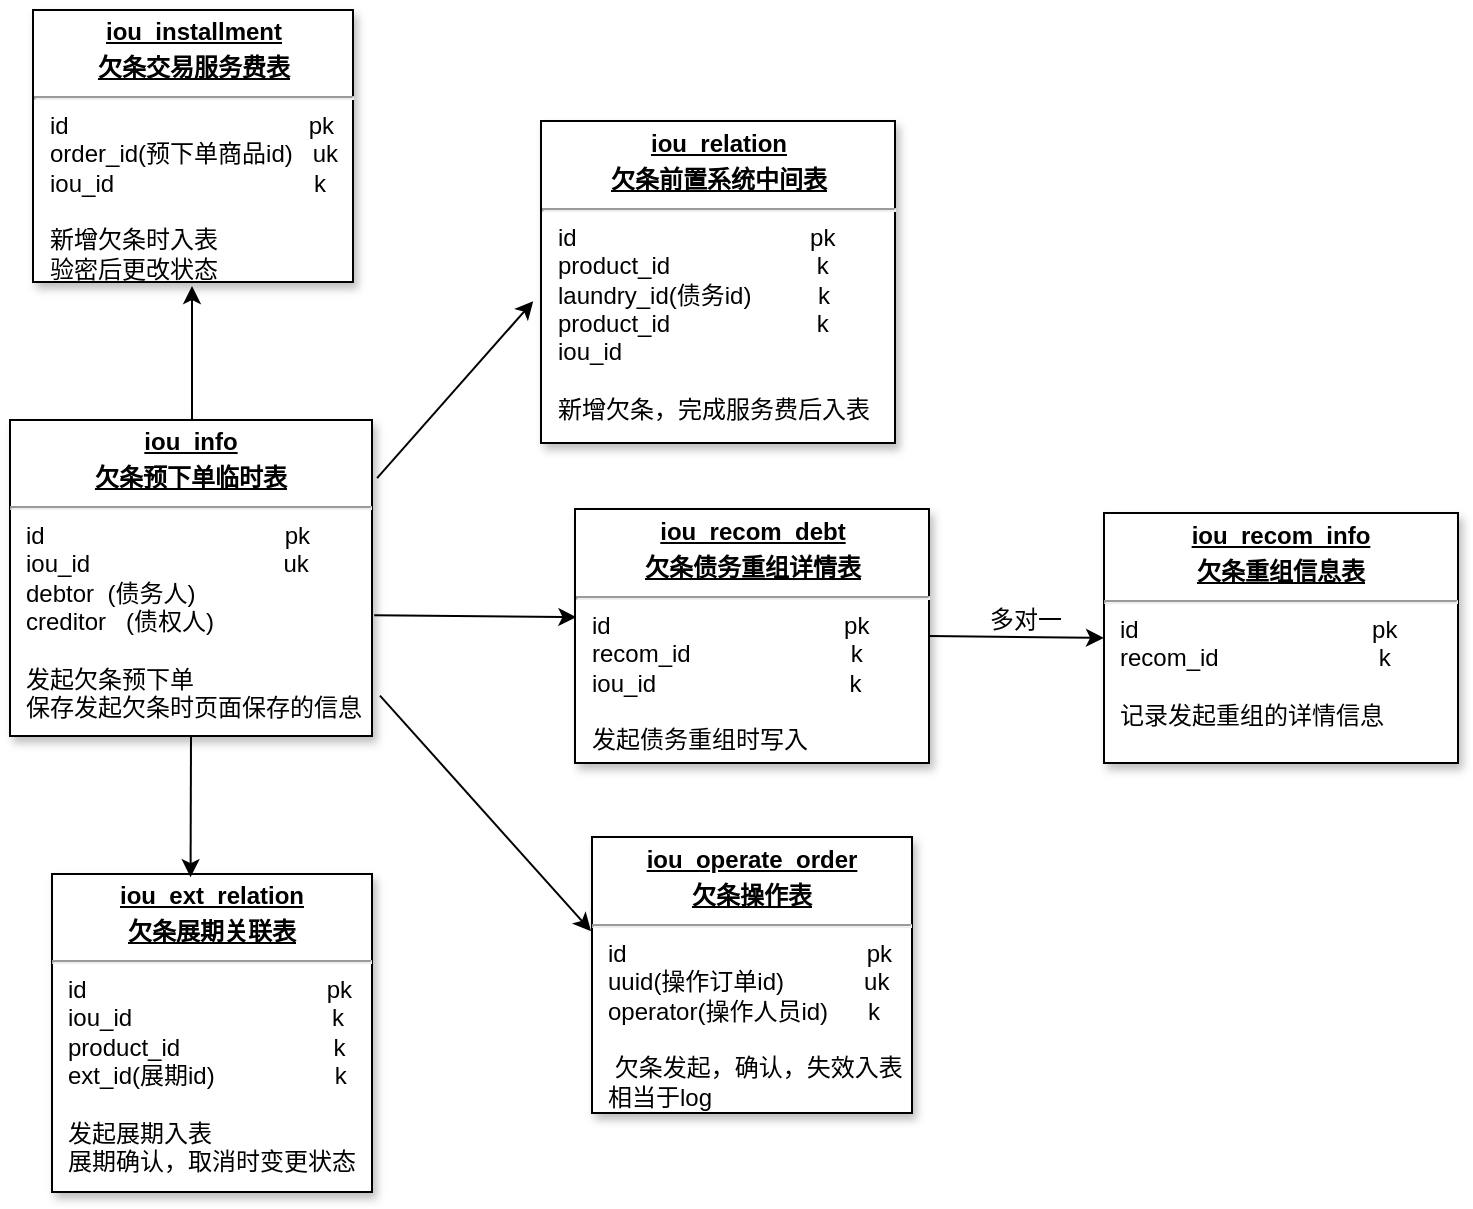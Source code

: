 <mxfile version="12.2.7" type="github" pages="1"><diagram name="数据库" id="efa7a0a1-bf9b-a30e-e6df-94a7791c09e9"><mxGraphModel dx="1077" dy="629" grid="0" gridSize="10" guides="1" tooltips="1" connect="1" arrows="1" fold="1" page="1" pageScale="1" pageWidth="3300" pageHeight="4681" background="#ffffff" math="0" shadow="0"><root><mxCell id="0"/><mxCell id="1" parent="0"/><mxCell id="19" value="&lt;p style=&quot;margin: 0px ; margin-top: 4px ; text-align: center ; text-decoration: underline&quot;&gt;&lt;b&gt;iou_installment&lt;/b&gt;&lt;/p&gt;&lt;p style=&quot;margin: 0px ; margin-top: 4px ; text-align: center ; text-decoration: underline&quot;&gt;&lt;b&gt;欠条交易服务费表&lt;/b&gt;&lt;/p&gt;&lt;hr&gt;&lt;p style=&quot;margin: 0px ; margin-left: 8px&quot;&gt;id&amp;nbsp; &amp;nbsp; &amp;nbsp; &amp;nbsp; &amp;nbsp; &amp;nbsp; &amp;nbsp; &amp;nbsp; &amp;nbsp; &amp;nbsp; &amp;nbsp; &amp;nbsp; &amp;nbsp; &amp;nbsp; &amp;nbsp; &amp;nbsp; &amp;nbsp; &amp;nbsp; pk&lt;/p&gt;&lt;p style=&quot;margin: 0px ; margin-left: 8px&quot;&gt;order_id(预下单商品id)&amp;nbsp; &amp;nbsp;uk&lt;/p&gt;&lt;p style=&quot;margin: 0px ; margin-left: 8px&quot;&gt;iou_id&amp;nbsp; &amp;nbsp; &amp;nbsp; &amp;nbsp; &amp;nbsp; &amp;nbsp; &amp;nbsp; &amp;nbsp; &amp;nbsp; &amp;nbsp; &amp;nbsp; &amp;nbsp; &amp;nbsp; &amp;nbsp; &amp;nbsp; k&lt;/p&gt;&lt;p style=&quot;margin: 0px ; margin-left: 8px&quot;&gt;&lt;br&gt;&lt;/p&gt;&lt;p style=&quot;margin: 0px ; margin-left: 8px&quot;&gt;新增欠条时入表&lt;/p&gt;&lt;p style=&quot;margin: 0px ; margin-left: 8px&quot;&gt;验密后更改状态&lt;/p&gt;" style="verticalAlign=top;align=left;overflow=fill;fontSize=12;fontFamily=Helvetica;html=1;shadow=1;" parent="1" vertex="1"><mxGeometry x="169.5" y="154" width="160" height="136" as="geometry"/></mxCell><mxCell id="DSEDZgBOoO7sZ1dAW7ug-119" value="&lt;p style=&quot;margin: 0px ; margin-top: 4px ; text-align: center ; text-decoration: underline&quot;&gt;&lt;b&gt;iou_ext_relation&lt;/b&gt;&lt;/p&gt;&lt;p style=&quot;margin: 0px ; margin-top: 4px ; text-align: center ; text-decoration: underline&quot;&gt;&lt;b&gt;欠条展期关联表&lt;/b&gt;&lt;/p&gt;&lt;hr&gt;&lt;p style=&quot;margin: 0px ; margin-left: 8px&quot;&gt;id&amp;nbsp; &amp;nbsp; &amp;nbsp; &amp;nbsp; &amp;nbsp; &amp;nbsp; &amp;nbsp; &amp;nbsp; &amp;nbsp; &amp;nbsp; &amp;nbsp; &amp;nbsp; &amp;nbsp; &amp;nbsp; &amp;nbsp; &amp;nbsp; &amp;nbsp; &amp;nbsp; pk&lt;/p&gt;&lt;p style=&quot;margin: 0px ; margin-left: 8px&quot;&gt;iou_id&amp;nbsp; &amp;nbsp; &amp;nbsp; &amp;nbsp; &amp;nbsp; &amp;nbsp; &amp;nbsp; &amp;nbsp; &amp;nbsp; &amp;nbsp; &amp;nbsp; &amp;nbsp; &amp;nbsp; &amp;nbsp; &amp;nbsp; k&lt;/p&gt;&lt;p style=&quot;margin: 0px ; margin-left: 8px&quot;&gt;product_id&amp;nbsp; &amp;nbsp; &amp;nbsp; &amp;nbsp; &amp;nbsp; &amp;nbsp; &amp;nbsp; &amp;nbsp; &amp;nbsp; &amp;nbsp; &amp;nbsp; &amp;nbsp;k&lt;/p&gt;&lt;p style=&quot;margin: 0px ; margin-left: 8px&quot;&gt;ext_id(展期id)&amp;nbsp; &amp;nbsp; &amp;nbsp; &amp;nbsp; &amp;nbsp; &amp;nbsp; &amp;nbsp; &amp;nbsp; &amp;nbsp; k&lt;/p&gt;&lt;p style=&quot;margin: 0px ; margin-left: 8px&quot;&gt;&lt;br&gt;&lt;/p&gt;&lt;p style=&quot;margin: 0px ; margin-left: 8px&quot;&gt;发起展期入表&lt;/p&gt;&lt;p style=&quot;margin: 0px ; margin-left: 8px&quot;&gt;展期确认，取消时变更状态&lt;/p&gt;&lt;p style=&quot;margin: 0px ; margin-left: 8px&quot;&gt;&lt;br&gt;&lt;/p&gt;" style="verticalAlign=top;align=left;overflow=fill;fontSize=12;fontFamily=Helvetica;html=1;shadow=1;" vertex="1" parent="1"><mxGeometry x="179" y="586" width="160" height="159" as="geometry"/></mxCell><mxCell id="21" value="&lt;p style=&quot;margin: 0px ; margin-top: 4px ; text-align: center ; text-decoration: underline&quot;&gt;&lt;b&gt;iou_operate_order&lt;/b&gt;&lt;/p&gt;&lt;p style=&quot;margin: 0px ; margin-top: 4px ; text-align: center ; text-decoration: underline&quot;&gt;&lt;b&gt;欠条操作表&lt;/b&gt;&lt;/p&gt;&lt;hr&gt;&lt;p style=&quot;margin: 0px ; margin-left: 8px&quot;&gt;id&amp;nbsp; &amp;nbsp; &amp;nbsp; &amp;nbsp; &amp;nbsp; &amp;nbsp; &amp;nbsp; &amp;nbsp; &amp;nbsp; &amp;nbsp; &amp;nbsp; &amp;nbsp; &amp;nbsp; &amp;nbsp; &amp;nbsp; &amp;nbsp; &amp;nbsp; &amp;nbsp; pk&lt;/p&gt;&lt;p style=&quot;margin: 0px ; margin-left: 8px&quot;&gt;uuid(操作订单id)&amp;nbsp; &amp;nbsp; &amp;nbsp; &amp;nbsp; &amp;nbsp; &amp;nbsp; uk&lt;/p&gt;&lt;p style=&quot;margin: 0px ; margin-left: 8px&quot;&gt;operator(操作人员id)&amp;nbsp; &amp;nbsp; &amp;nbsp; k&lt;/p&gt;&lt;p style=&quot;margin: 0px ; margin-left: 8px&quot;&gt;&lt;br&gt;&lt;/p&gt;&lt;p style=&quot;margin: 0px ; margin-left: 8px&quot;&gt;&amp;nbsp;欠条发起，确认，失效入表&lt;/p&gt;&lt;p style=&quot;margin: 0px ; margin-left: 8px&quot;&gt;相当于log&lt;/p&gt;" style="verticalAlign=top;align=left;overflow=fill;fontSize=12;fontFamily=Helvetica;html=1;shadow=1;" parent="1" vertex="1"><mxGeometry x="449" y="567.5" width="160" height="138" as="geometry"/></mxCell><mxCell id="25" value="&lt;p style=&quot;margin: 0px ; margin-top: 4px ; text-align: center ; text-decoration: underline&quot;&gt;&lt;strong&gt;iou_relation&lt;/strong&gt;&lt;/p&gt;&lt;p style=&quot;margin: 0px ; margin-top: 4px ; text-align: center ; text-decoration: underline&quot;&gt;&lt;b&gt;欠条前置系统中间表&lt;/b&gt;&lt;/p&gt;&lt;hr&gt;&lt;p style=&quot;margin: 0px ; margin-left: 8px&quot;&gt;id&amp;nbsp; &amp;nbsp; &amp;nbsp; &amp;nbsp; &amp;nbsp; &amp;nbsp; &amp;nbsp; &amp;nbsp; &amp;nbsp; &amp;nbsp; &amp;nbsp; &amp;nbsp; &amp;nbsp; &amp;nbsp; &amp;nbsp; &amp;nbsp; &amp;nbsp; &amp;nbsp;pk&lt;/p&gt;&lt;p style=&quot;margin: 0px ; margin-left: 8px&quot;&gt;product_id&amp;nbsp; &amp;nbsp; &amp;nbsp; &amp;nbsp; &amp;nbsp; &amp;nbsp; &amp;nbsp; &amp;nbsp; &amp;nbsp; &amp;nbsp; &amp;nbsp; k&lt;/p&gt;&lt;p style=&quot;margin: 0px ; margin-left: 8px&quot;&gt;laundry_id(债务id)&amp;nbsp; &amp;nbsp; &amp;nbsp; &amp;nbsp; &amp;nbsp; k&lt;/p&gt;&lt;p style=&quot;margin: 0px ; margin-left: 8px&quot;&gt;product_id&amp;nbsp; &amp;nbsp; &amp;nbsp; &amp;nbsp; &amp;nbsp; &amp;nbsp; &amp;nbsp; &amp;nbsp; &amp;nbsp; &amp;nbsp; &amp;nbsp; k&lt;/p&gt;&lt;p style=&quot;margin: 0px ; margin-left: 8px&quot;&gt;iou_id&lt;/p&gt;&lt;p style=&quot;margin: 0px ; margin-left: 8px&quot;&gt;&lt;br&gt;&lt;/p&gt;&lt;p style=&quot;margin: 0px ; margin-left: 8px&quot;&gt;新增欠条，完成服务费后入表&lt;/p&gt;&lt;p style=&quot;margin: 0px ; margin-left: 8px&quot;&gt;&lt;br&gt;&lt;/p&gt;" style="verticalAlign=top;align=left;overflow=fill;fontSize=12;fontFamily=Helvetica;html=1;shadow=1;" parent="1" vertex="1"><mxGeometry x="423.5" y="209.5" width="177" height="161" as="geometry"/></mxCell><mxCell id="DSEDZgBOoO7sZ1dAW7ug-117" value="&lt;p style=&quot;margin: 0px ; margin-top: 4px ; text-align: center ; text-decoration: underline&quot;&gt;&lt;b&gt;iou_info&lt;/b&gt;&lt;/p&gt;&lt;p style=&quot;margin: 0px ; margin-top: 4px ; text-align: center ; text-decoration: underline&quot;&gt;&lt;b&gt;欠条预下单临时表&lt;/b&gt;&lt;/p&gt;&lt;hr&gt;&lt;p style=&quot;margin: 0px ; margin-left: 8px&quot;&gt;id&amp;nbsp; &amp;nbsp; &amp;nbsp; &amp;nbsp; &amp;nbsp; &amp;nbsp; &amp;nbsp; &amp;nbsp; &amp;nbsp; &amp;nbsp; &amp;nbsp; &amp;nbsp; &amp;nbsp; &amp;nbsp; &amp;nbsp; &amp;nbsp; &amp;nbsp; &amp;nbsp; pk&lt;/p&gt;&lt;p style=&quot;margin: 0px ; margin-left: 8px&quot;&gt;iou_id&amp;nbsp; &amp;nbsp; &amp;nbsp; &amp;nbsp; &amp;nbsp; &amp;nbsp; &amp;nbsp; &amp;nbsp; &amp;nbsp; &amp;nbsp; &amp;nbsp; &amp;nbsp; &amp;nbsp; &amp;nbsp; &amp;nbsp;uk&lt;/p&gt;&lt;p style=&quot;margin: 0px ; margin-left: 8px&quot;&gt;debtor&amp;nbsp; (债务人)&lt;/p&gt;&lt;p style=&quot;margin: 0px ; margin-left: 8px&quot;&gt;creditor&amp;nbsp; &amp;nbsp;(债权人)&lt;/p&gt;&lt;p style=&quot;margin: 0px ; margin-left: 8px&quot;&gt;&lt;br&gt;&lt;/p&gt;&lt;p style=&quot;margin: 0px ; margin-left: 8px&quot;&gt;发起欠条预下单&lt;/p&gt;&lt;p style=&quot;margin: 0px ; margin-left: 8px&quot;&gt;保存发起欠条时页面保存的信息&lt;/p&gt;&lt;p style=&quot;margin: 0px ; margin-left: 8px&quot;&gt;&amp;nbsp;&lt;/p&gt;" style="verticalAlign=top;align=left;overflow=fill;fontSize=12;fontFamily=Helvetica;html=1;shadow=1;" vertex="1" parent="1"><mxGeometry x="158" y="359" width="181" height="158" as="geometry"/></mxCell><mxCell id="DSEDZgBOoO7sZ1dAW7ug-123" value="" style="endArrow=classic;html=1;" edge="1" parent="1"><mxGeometry width="50" height="50" relative="1" as="geometry"><mxPoint x="249" y="359" as="sourcePoint"/><mxPoint x="249" y="292" as="targetPoint"/></mxGeometry></mxCell><mxCell id="DSEDZgBOoO7sZ1dAW7ug-124" value="" style="endArrow=classic;html=1;entryX=-0.022;entryY=0.56;entryDx=0;entryDy=0;entryPerimeter=0;exitX=1.014;exitY=0.184;exitDx=0;exitDy=0;exitPerimeter=0;" edge="1" parent="1" source="DSEDZgBOoO7sZ1dAW7ug-117" target="25"><mxGeometry width="50" height="50" relative="1" as="geometry"><mxPoint x="339" y="438" as="sourcePoint"/><mxPoint x="389" y="388" as="targetPoint"/></mxGeometry></mxCell><mxCell id="DSEDZgBOoO7sZ1dAW7ug-125" value="" style="endArrow=classic;html=1;entryX=-0.003;entryY=0.341;entryDx=0;entryDy=0;entryPerimeter=0;exitX=1.022;exitY=0.872;exitDx=0;exitDy=0;exitPerimeter=0;" edge="1" parent="1" source="DSEDZgBOoO7sZ1dAW7ug-117" target="21"><mxGeometry width="50" height="50" relative="1" as="geometry"><mxPoint x="339" y="484" as="sourcePoint"/><mxPoint x="389" y="434" as="targetPoint"/><Array as="points"/></mxGeometry></mxCell><mxCell id="DSEDZgBOoO7sZ1dAW7ug-126" value="" style="endArrow=classic;html=1;exitX=0.5;exitY=1;exitDx=0;exitDy=0;entryX=0.433;entryY=0.01;entryDx=0;entryDy=0;entryPerimeter=0;" edge="1" parent="1" source="DSEDZgBOoO7sZ1dAW7ug-117" target="DSEDZgBOoO7sZ1dAW7ug-119"><mxGeometry width="50" height="50" relative="1" as="geometry"><mxPoint x="158" y="830" as="sourcePoint"/><mxPoint x="208" y="780" as="targetPoint"/></mxGeometry></mxCell><mxCell id="DSEDZgBOoO7sZ1dAW7ug-127" value="&lt;p style=&quot;margin: 0px ; margin-top: 4px ; text-align: center ; text-decoration: underline&quot;&gt;&lt;strong&gt;iou_recom_info&lt;/strong&gt;&lt;/p&gt;&lt;p style=&quot;margin: 0px ; margin-top: 4px ; text-align: center ; text-decoration: underline&quot;&gt;&lt;b&gt;欠条重组信息表&lt;/b&gt;&lt;/p&gt;&lt;hr&gt;&lt;p style=&quot;margin: 0px ; margin-left: 8px&quot;&gt;id&amp;nbsp; &amp;nbsp; &amp;nbsp; &amp;nbsp; &amp;nbsp; &amp;nbsp; &amp;nbsp; &amp;nbsp; &amp;nbsp; &amp;nbsp; &amp;nbsp; &amp;nbsp; &amp;nbsp; &amp;nbsp; &amp;nbsp; &amp;nbsp; &amp;nbsp; &amp;nbsp;pk&lt;/p&gt;&lt;p style=&quot;margin: 0px ; margin-left: 8px&quot;&gt;recom_id&amp;nbsp; &amp;nbsp; &amp;nbsp; &amp;nbsp; &amp;nbsp; &amp;nbsp; &amp;nbsp; &amp;nbsp; &amp;nbsp; &amp;nbsp; &amp;nbsp; &amp;nbsp; k&lt;/p&gt;&lt;p style=&quot;margin: 0px ; margin-left: 8px&quot;&gt;&lt;br&gt;&lt;/p&gt;&lt;p style=&quot;margin: 0px ; margin-left: 8px&quot;&gt;记录发起重组的详情信息&lt;/p&gt;&lt;p style=&quot;margin: 0px ; margin-left: 8px&quot;&gt;&lt;br&gt;&lt;/p&gt;" style="verticalAlign=top;align=left;overflow=fill;fontSize=12;fontFamily=Helvetica;html=1;shadow=1;" vertex="1" parent="1"><mxGeometry x="705" y="405.5" width="177" height="125" as="geometry"/></mxCell><mxCell id="DSEDZgBOoO7sZ1dAW7ug-128" value="&lt;p style=&quot;margin: 0px ; margin-top: 4px ; text-align: center ; text-decoration: underline&quot;&gt;&lt;strong&gt;iou_recom_debt&lt;/strong&gt;&lt;/p&gt;&lt;p style=&quot;margin: 0px ; margin-top: 4px ; text-align: center ; text-decoration: underline&quot;&gt;&lt;b&gt;欠条债务重组详情表&lt;/b&gt;&lt;/p&gt;&lt;hr&gt;&lt;p style=&quot;margin: 0px ; margin-left: 8px&quot;&gt;id&amp;nbsp; &amp;nbsp; &amp;nbsp; &amp;nbsp; &amp;nbsp; &amp;nbsp; &amp;nbsp; &amp;nbsp; &amp;nbsp; &amp;nbsp; &amp;nbsp; &amp;nbsp; &amp;nbsp; &amp;nbsp; &amp;nbsp; &amp;nbsp; &amp;nbsp; &amp;nbsp;pk&lt;/p&gt;&lt;p style=&quot;margin: 0px ; margin-left: 8px&quot;&gt;recom_id&amp;nbsp; &amp;nbsp; &amp;nbsp; &amp;nbsp; &amp;nbsp; &amp;nbsp; &amp;nbsp; &amp;nbsp; &amp;nbsp; &amp;nbsp; &amp;nbsp; &amp;nbsp; k&lt;/p&gt;&lt;p style=&quot;margin: 0px ; margin-left: 8px&quot;&gt;iou_id&amp;nbsp; &amp;nbsp; &amp;nbsp; &amp;nbsp; &amp;nbsp; &amp;nbsp; &amp;nbsp; &amp;nbsp; &amp;nbsp; &amp;nbsp; &amp;nbsp; &amp;nbsp; &amp;nbsp; &amp;nbsp; &amp;nbsp;k&lt;/p&gt;&lt;p style=&quot;margin: 0px ; margin-left: 8px&quot;&gt;&lt;br&gt;&lt;/p&gt;&lt;p style=&quot;margin: 0px ; margin-left: 8px&quot;&gt;发起债务重组时写入&lt;/p&gt;&lt;p style=&quot;margin: 0px ; margin-left: 8px&quot;&gt;&lt;br&gt;&lt;/p&gt;" style="verticalAlign=top;align=left;overflow=fill;fontSize=12;fontFamily=Helvetica;html=1;shadow=1;" vertex="1" parent="1"><mxGeometry x="440.5" y="403.5" width="177" height="127" as="geometry"/></mxCell><mxCell id="DSEDZgBOoO7sZ1dAW7ug-129" value="" style="endArrow=classic;html=1;entryX=0.004;entryY=0.426;entryDx=0;entryDy=0;entryPerimeter=0;exitX=1.006;exitY=0.618;exitDx=0;exitDy=0;exitPerimeter=0;" edge="1" parent="1" source="DSEDZgBOoO7sZ1dAW7ug-117" target="DSEDZgBOoO7sZ1dAW7ug-128"><mxGeometry width="50" height="50" relative="1" as="geometry"><mxPoint x="339" y="463" as="sourcePoint"/><mxPoint x="703" y="487" as="targetPoint"/></mxGeometry></mxCell><mxCell id="DSEDZgBOoO7sZ1dAW7ug-130" value="" style="endArrow=classic;html=1;exitX=1;exitY=0.5;exitDx=0;exitDy=0;entryX=0;entryY=0.5;entryDx=0;entryDy=0;" edge="1" parent="1" source="DSEDZgBOoO7sZ1dAW7ug-128" target="DSEDZgBOoO7sZ1dAW7ug-127"><mxGeometry width="50" height="50" relative="1" as="geometry"><mxPoint x="876.5" y="546.5" as="sourcePoint"/><mxPoint x="935" y="487.5" as="targetPoint"/></mxGeometry></mxCell><mxCell id="DSEDZgBOoO7sZ1dAW7ug-137" value="多对一" style="text;html=1;resizable=0;points=[];autosize=1;align=left;verticalAlign=top;spacingTop=-4;" vertex="1" parent="1"><mxGeometry x="646" y="449" width="46" height="14" as="geometry"/></mxCell></root></mxGraphModel></diagram></mxfile>